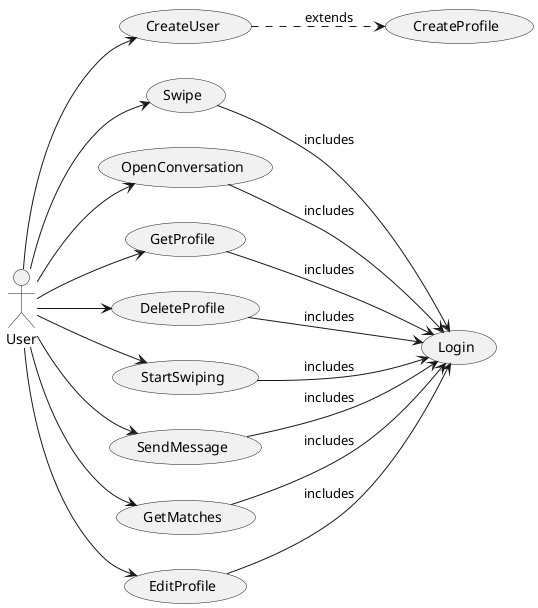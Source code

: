 @startuml
left to right direction

actor User

usecase Login
usecase Swipe
usecase CreateUser
usecase CreateProfile

usecase GetProfile
usecase DeleteProfile
usecase StartSwiping
usecase SendMessage
usecase GetMatches

usecase EditProfile
usecase StartSwiping
usecase SendMessage
usecase OpenConversation

User --> CreateUser
CreateUser ..> CreateProfile: extends
User --> DeleteProfile
User --> EditProfile
User --> GetProfile
User --> SendMessage
User --> OpenConversation
User --> GetMatches
User --> StartSwiping
User --> Swipe

DeleteProfile --> Login: includes
EditProfile --> Login: includes
GetProfile --> Login: includes
SendMessage --> Login: includes
OpenConversation --> Login: includes
GetMatches --> Login: includes
StartSwiping --> Login: includes
Swipe --> Login: includes

@enduml